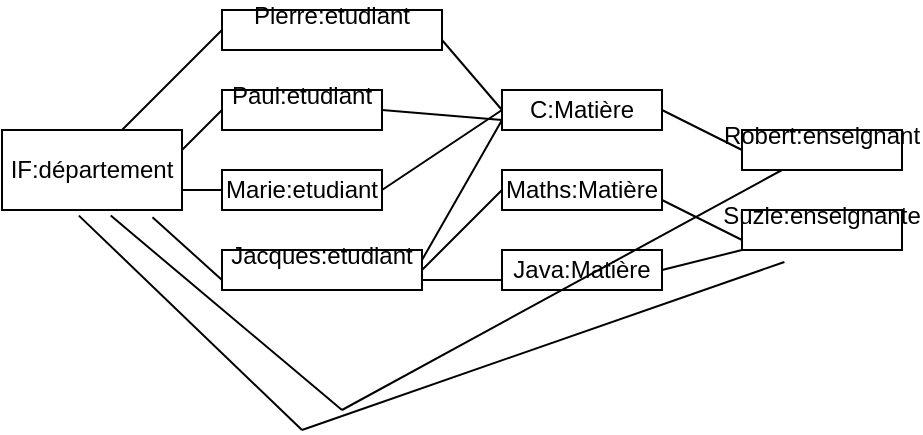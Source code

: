 <mxfile version="21.3.7" type="github">
  <diagram name="Page-1" id="W83nkq0wGUjShgSm_i4P">
    <mxGraphModel dx="1326" dy="254" grid="1" gridSize="10" guides="1" tooltips="1" connect="1" arrows="1" fold="1" page="1" pageScale="1" pageWidth="827" pageHeight="1169" math="0" shadow="0">
      <root>
        <mxCell id="0" />
        <mxCell id="1" parent="0" />
        <mxCell id="p_mrfUnuA_tFeeekUHIw-1" value="&lt;div&gt;Pierre:etudiant&lt;/div&gt;&lt;div&gt;&lt;br&gt;&lt;/div&gt;" style="rounded=0;whiteSpace=wrap;html=1;" vertex="1" parent="1">
          <mxGeometry x="60" y="60" width="110" height="20" as="geometry" />
        </mxCell>
        <mxCell id="p_mrfUnuA_tFeeekUHIw-3" value="&lt;div&gt;Paul:etudiant&lt;/div&gt;&lt;div&gt;&lt;br&gt;&lt;/div&gt;" style="rounded=0;whiteSpace=wrap;html=1;" vertex="1" parent="1">
          <mxGeometry x="60" y="100" width="80" height="20" as="geometry" />
        </mxCell>
        <mxCell id="p_mrfUnuA_tFeeekUHIw-6" value="Marie:etudiant" style="rounded=0;whiteSpace=wrap;html=1;" vertex="1" parent="1">
          <mxGeometry x="60" y="140" width="80" height="20" as="geometry" />
        </mxCell>
        <mxCell id="p_mrfUnuA_tFeeekUHIw-7" value="&lt;div&gt;Jacques:etudiant&lt;/div&gt;&lt;div&gt;&lt;br&gt;&lt;/div&gt;" style="rounded=0;whiteSpace=wrap;html=1;" vertex="1" parent="1">
          <mxGeometry x="60" y="180" width="100" height="20" as="geometry" />
        </mxCell>
        <mxCell id="p_mrfUnuA_tFeeekUHIw-8" value="&lt;div&gt;Java:Matière&lt;/div&gt;" style="rounded=0;whiteSpace=wrap;html=1;" vertex="1" parent="1">
          <mxGeometry x="200" y="180" width="80" height="20" as="geometry" />
        </mxCell>
        <mxCell id="p_mrfUnuA_tFeeekUHIw-9" value="C:Matière" style="rounded=0;whiteSpace=wrap;html=1;" vertex="1" parent="1">
          <mxGeometry x="200" y="100" width="80" height="20" as="geometry" />
        </mxCell>
        <mxCell id="p_mrfUnuA_tFeeekUHIw-10" value="Maths:Matière" style="rounded=0;whiteSpace=wrap;html=1;" vertex="1" parent="1">
          <mxGeometry x="200" y="140" width="80" height="20" as="geometry" />
        </mxCell>
        <mxCell id="p_mrfUnuA_tFeeekUHIw-11" value="&lt;div&gt;Robert:enseignant&lt;/div&gt;&lt;div&gt;&lt;br&gt;&lt;/div&gt;" style="rounded=0;whiteSpace=wrap;html=1;" vertex="1" parent="1">
          <mxGeometry x="320" y="120" width="80" height="20" as="geometry" />
        </mxCell>
        <mxCell id="p_mrfUnuA_tFeeekUHIw-12" value="&lt;div&gt;Suzie:enseignante&lt;/div&gt;&lt;div&gt;&lt;br&gt;&lt;/div&gt;" style="rounded=0;whiteSpace=wrap;html=1;" vertex="1" parent="1">
          <mxGeometry x="320" y="160" width="80" height="20" as="geometry" />
        </mxCell>
        <mxCell id="p_mrfUnuA_tFeeekUHIw-13" value="" style="endArrow=none;html=1;rounded=0;entryX=0;entryY=0.5;entryDx=0;entryDy=0;exitX=1;exitY=0.5;exitDx=0;exitDy=0;" edge="1" parent="1" source="p_mrfUnuA_tFeeekUHIw-9" target="p_mrfUnuA_tFeeekUHIw-11">
          <mxGeometry width="50" height="50" relative="1" as="geometry">
            <mxPoint x="300" y="200" as="sourcePoint" />
            <mxPoint x="350" y="150" as="targetPoint" />
          </mxGeometry>
        </mxCell>
        <mxCell id="p_mrfUnuA_tFeeekUHIw-14" value="" style="endArrow=none;html=1;rounded=0;entryX=0;entryY=0.75;entryDx=0;entryDy=0;exitX=1;exitY=0.75;exitDx=0;exitDy=0;" edge="1" parent="1" source="p_mrfUnuA_tFeeekUHIw-10" target="p_mrfUnuA_tFeeekUHIw-12">
          <mxGeometry width="50" height="50" relative="1" as="geometry">
            <mxPoint x="260" y="320" as="sourcePoint" />
            <mxPoint x="310" y="270" as="targetPoint" />
          </mxGeometry>
        </mxCell>
        <mxCell id="p_mrfUnuA_tFeeekUHIw-15" value="" style="endArrow=none;html=1;rounded=0;entryX=0;entryY=1;entryDx=0;entryDy=0;exitX=1;exitY=0.5;exitDx=0;exitDy=0;" edge="1" parent="1" source="p_mrfUnuA_tFeeekUHIw-8" target="p_mrfUnuA_tFeeekUHIw-12">
          <mxGeometry width="50" height="50" relative="1" as="geometry">
            <mxPoint x="320" y="280" as="sourcePoint" />
            <mxPoint x="370" y="230" as="targetPoint" />
          </mxGeometry>
        </mxCell>
        <mxCell id="p_mrfUnuA_tFeeekUHIw-16" value="" style="endArrow=none;html=1;rounded=0;entryX=1;entryY=0.75;entryDx=0;entryDy=0;exitX=0;exitY=0.5;exitDx=0;exitDy=0;" edge="1" parent="1" source="p_mrfUnuA_tFeeekUHIw-9" target="p_mrfUnuA_tFeeekUHIw-1">
          <mxGeometry width="50" height="50" relative="1" as="geometry">
            <mxPoint x="100" y="310" as="sourcePoint" />
            <mxPoint x="150" y="260" as="targetPoint" />
          </mxGeometry>
        </mxCell>
        <mxCell id="p_mrfUnuA_tFeeekUHIw-17" value="" style="endArrow=none;html=1;rounded=0;entryX=0;entryY=0.75;entryDx=0;entryDy=0;exitX=1;exitY=0.5;exitDx=0;exitDy=0;" edge="1" parent="1" source="p_mrfUnuA_tFeeekUHIw-3" target="p_mrfUnuA_tFeeekUHIw-9">
          <mxGeometry width="50" height="50" relative="1" as="geometry">
            <mxPoint x="110" y="300" as="sourcePoint" />
            <mxPoint x="160" y="250" as="targetPoint" />
          </mxGeometry>
        </mxCell>
        <mxCell id="p_mrfUnuA_tFeeekUHIw-18" value="" style="endArrow=none;html=1;rounded=0;exitX=1;exitY=0.5;exitDx=0;exitDy=0;" edge="1" parent="1" source="p_mrfUnuA_tFeeekUHIw-6">
          <mxGeometry width="50" height="50" relative="1" as="geometry">
            <mxPoint x="210" y="310" as="sourcePoint" />
            <mxPoint x="200" y="110" as="targetPoint" />
          </mxGeometry>
        </mxCell>
        <mxCell id="p_mrfUnuA_tFeeekUHIw-19" value="" style="endArrow=none;html=1;rounded=0;entryX=0;entryY=0.5;entryDx=0;entryDy=0;exitX=1;exitY=0.5;exitDx=0;exitDy=0;" edge="1" parent="1" source="p_mrfUnuA_tFeeekUHIw-7" target="p_mrfUnuA_tFeeekUHIw-10">
          <mxGeometry width="50" height="50" relative="1" as="geometry">
            <mxPoint x="160" y="330" as="sourcePoint" />
            <mxPoint x="210" y="280" as="targetPoint" />
          </mxGeometry>
        </mxCell>
        <mxCell id="p_mrfUnuA_tFeeekUHIw-20" value="" style="endArrow=none;html=1;rounded=0;entryX=0;entryY=0.75;entryDx=0;entryDy=0;exitX=1;exitY=0.75;exitDx=0;exitDy=0;" edge="1" parent="1" source="p_mrfUnuA_tFeeekUHIw-7" target="p_mrfUnuA_tFeeekUHIw-8">
          <mxGeometry width="50" height="50" relative="1" as="geometry">
            <mxPoint x="170" y="360" as="sourcePoint" />
            <mxPoint x="220" y="310" as="targetPoint" />
          </mxGeometry>
        </mxCell>
        <mxCell id="p_mrfUnuA_tFeeekUHIw-21" value="" style="endArrow=none;html=1;rounded=0;entryX=0;entryY=0.75;entryDx=0;entryDy=0;exitX=1;exitY=0.25;exitDx=0;exitDy=0;" edge="1" parent="1" source="p_mrfUnuA_tFeeekUHIw-7" target="p_mrfUnuA_tFeeekUHIw-9">
          <mxGeometry width="50" height="50" relative="1" as="geometry">
            <mxPoint x="120" y="350" as="sourcePoint" />
            <mxPoint x="170" y="300" as="targetPoint" />
          </mxGeometry>
        </mxCell>
        <mxCell id="p_mrfUnuA_tFeeekUHIw-23" value="IF:département" style="rounded=0;whiteSpace=wrap;html=1;" vertex="1" parent="1">
          <mxGeometry x="-50" y="120" width="90" height="40" as="geometry" />
        </mxCell>
        <mxCell id="p_mrfUnuA_tFeeekUHIw-24" value="" style="endArrow=none;html=1;rounded=0;" edge="1" parent="1">
          <mxGeometry width="50" height="50" relative="1" as="geometry">
            <mxPoint x="10" y="120" as="sourcePoint" />
            <mxPoint x="60" y="70" as="targetPoint" />
          </mxGeometry>
        </mxCell>
        <mxCell id="p_mrfUnuA_tFeeekUHIw-25" value="" style="endArrow=none;html=1;rounded=0;exitX=1;exitY=0.25;exitDx=0;exitDy=0;" edge="1" parent="1" source="p_mrfUnuA_tFeeekUHIw-23">
          <mxGeometry width="50" height="50" relative="1" as="geometry">
            <mxPoint x="10" y="160" as="sourcePoint" />
            <mxPoint x="60" y="110" as="targetPoint" />
          </mxGeometry>
        </mxCell>
        <mxCell id="p_mrfUnuA_tFeeekUHIw-26" value="" style="endArrow=none;html=1;rounded=0;entryX=0;entryY=0.5;entryDx=0;entryDy=0;exitX=1;exitY=0.75;exitDx=0;exitDy=0;" edge="1" parent="1" source="p_mrfUnuA_tFeeekUHIw-23" target="p_mrfUnuA_tFeeekUHIw-6">
          <mxGeometry width="50" height="50" relative="1" as="geometry">
            <mxPoint y="260" as="sourcePoint" />
            <mxPoint x="50" y="210" as="targetPoint" />
          </mxGeometry>
        </mxCell>
        <mxCell id="p_mrfUnuA_tFeeekUHIw-27" value="" style="endArrow=none;html=1;rounded=0;entryX=0;entryY=0.75;entryDx=0;entryDy=0;exitX=0.836;exitY=1.09;exitDx=0;exitDy=0;exitPerimeter=0;" edge="1" parent="1" source="p_mrfUnuA_tFeeekUHIw-23" target="p_mrfUnuA_tFeeekUHIw-7">
          <mxGeometry width="50" height="50" relative="1" as="geometry">
            <mxPoint x="20" y="280" as="sourcePoint" />
            <mxPoint x="70" y="230" as="targetPoint" />
          </mxGeometry>
        </mxCell>
        <mxCell id="p_mrfUnuA_tFeeekUHIw-29" value="" style="endArrow=none;html=1;rounded=0;entryX=0.604;entryY=1.07;entryDx=0;entryDy=0;entryPerimeter=0;" edge="1" parent="1" target="p_mrfUnuA_tFeeekUHIw-23">
          <mxGeometry width="50" height="50" relative="1" as="geometry">
            <mxPoint x="120" y="260" as="sourcePoint" />
            <mxPoint x="210" y="130" as="targetPoint" />
          </mxGeometry>
        </mxCell>
        <mxCell id="p_mrfUnuA_tFeeekUHIw-30" value="" style="endArrow=none;html=1;rounded=0;entryX=0.25;entryY=1;entryDx=0;entryDy=0;" edge="1" parent="1" target="p_mrfUnuA_tFeeekUHIw-11">
          <mxGeometry width="50" height="50" relative="1" as="geometry">
            <mxPoint x="120" y="260" as="sourcePoint" />
            <mxPoint x="360" y="190" as="targetPoint" />
          </mxGeometry>
        </mxCell>
        <mxCell id="p_mrfUnuA_tFeeekUHIw-31" value="" style="endArrow=none;html=1;rounded=0;entryX=0.427;entryY=1.07;entryDx=0;entryDy=0;entryPerimeter=0;" edge="1" parent="1" target="p_mrfUnuA_tFeeekUHIw-23">
          <mxGeometry width="50" height="50" relative="1" as="geometry">
            <mxPoint x="100" y="270" as="sourcePoint" />
            <mxPoint x="210" y="130" as="targetPoint" />
          </mxGeometry>
        </mxCell>
        <mxCell id="p_mrfUnuA_tFeeekUHIw-32" value="" style="endArrow=none;html=1;rounded=0;entryX=0.265;entryY=1.3;entryDx=0;entryDy=0;entryPerimeter=0;" edge="1" parent="1" target="p_mrfUnuA_tFeeekUHIw-12">
          <mxGeometry width="50" height="50" relative="1" as="geometry">
            <mxPoint x="100" y="270" as="sourcePoint" />
            <mxPoint x="210" y="130" as="targetPoint" />
          </mxGeometry>
        </mxCell>
      </root>
    </mxGraphModel>
  </diagram>
</mxfile>
